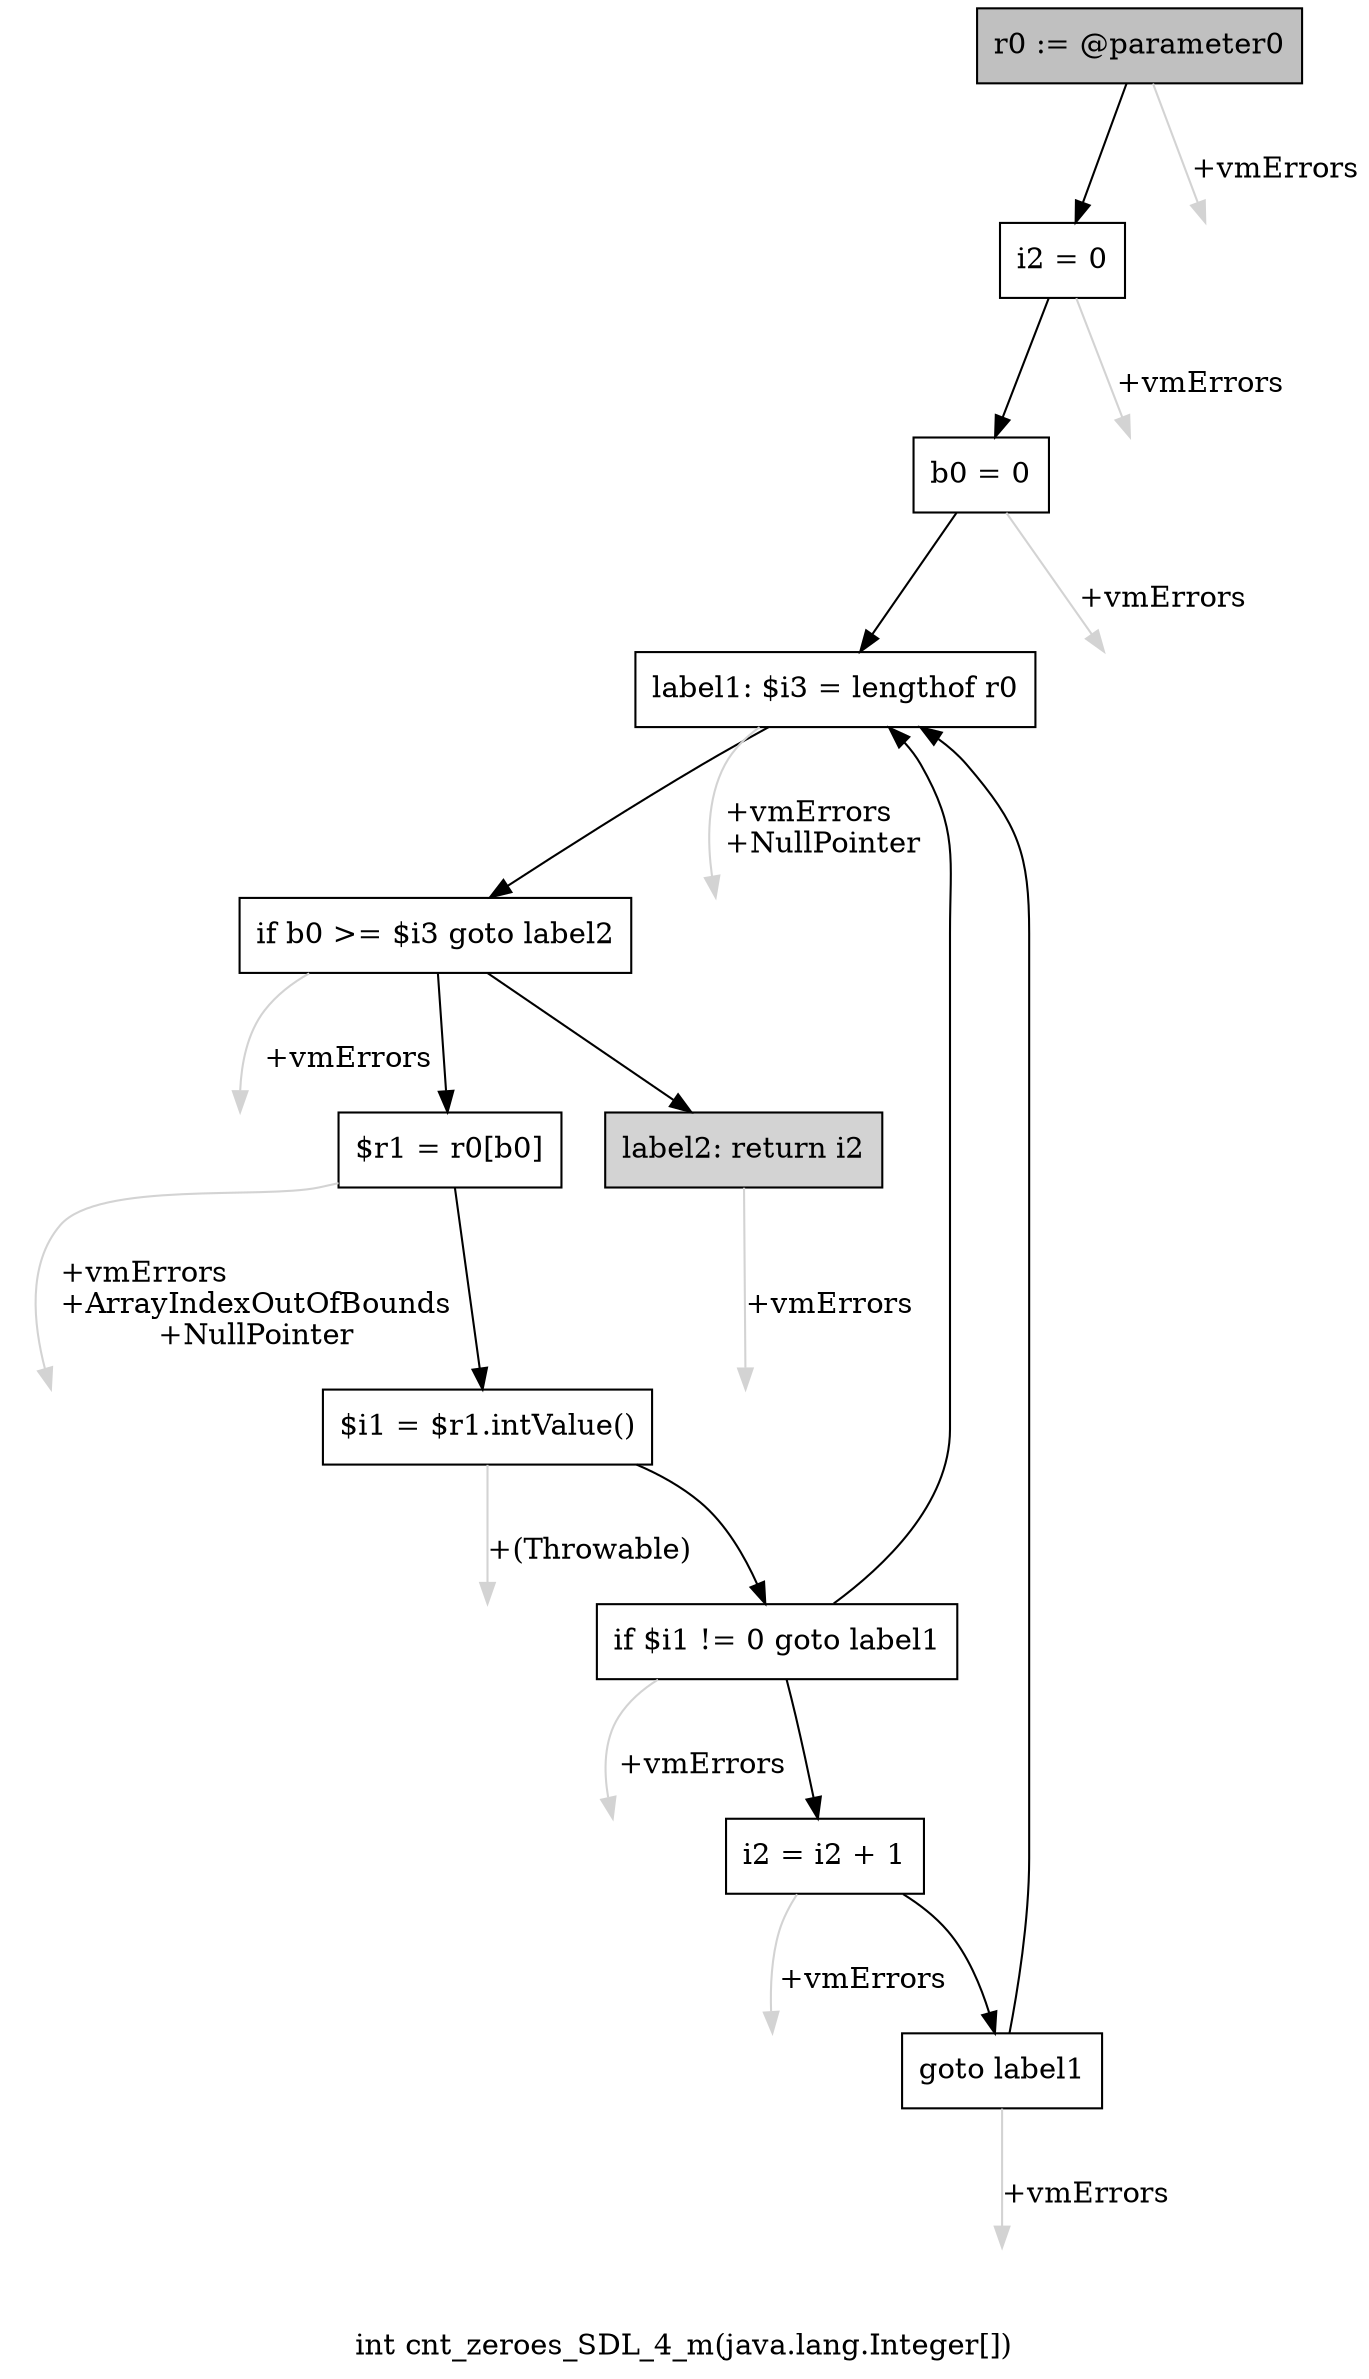 digraph "int cnt_zeroes_SDL_4_m(java.lang.Integer[])" {
    label="int cnt_zeroes_SDL_4_m(java.lang.Integer[])";
    node [shape=box];
    "0" [style=filled,fillcolor=gray,label="r0 := @parameter0",];
    "1" [label="i2 = 0",];
    "0"->"1" [color=black,];
    "11" [style=invis,label="Esc",];
    "0"->"11" [color=lightgray,label="\l+vmErrors",];
    "2" [label="b0 = 0",];
    "1"->"2" [color=black,];
    "12" [style=invis,label="Esc",];
    "1"->"12" [color=lightgray,label="\l+vmErrors",];
    "3" [label="label1: $i3 = lengthof r0",];
    "2"->"3" [color=black,];
    "13" [style=invis,label="Esc",];
    "2"->"13" [color=lightgray,label="\l+vmErrors",];
    "4" [label="if b0 >= $i3 goto label2",];
    "3"->"4" [color=black,];
    "14" [style=invis,label="Esc",];
    "3"->"14" [color=lightgray,label="\l+vmErrors\l+NullPointer",];
    "5" [label="$r1 = r0[b0]",];
    "4"->"5" [color=black,];
    "10" [style=filled,fillcolor=lightgray,label="label2: return i2",];
    "4"->"10" [color=black,];
    "15" [style=invis,label="Esc",];
    "4"->"15" [color=lightgray,label="\l+vmErrors",];
    "6" [label="$i1 = $r1.intValue()",];
    "5"->"6" [color=black,];
    "16" [style=invis,label="Esc",];
    "5"->"16" [color=lightgray,label="\l+vmErrors\l+ArrayIndexOutOfBounds\l+NullPointer",];
    "7" [label="if $i1 != 0 goto label1",];
    "6"->"7" [color=black,];
    "17" [style=invis,label="Esc",];
    "6"->"17" [color=lightgray,label="\l+(Throwable)",];
    "7"->"3" [color=black,];
    "8" [label="i2 = i2 + 1",];
    "7"->"8" [color=black,];
    "18" [style=invis,label="Esc",];
    "7"->"18" [color=lightgray,label="\l+vmErrors",];
    "9" [label="goto label1",];
    "8"->"9" [color=black,];
    "19" [style=invis,label="Esc",];
    "8"->"19" [color=lightgray,label="\l+vmErrors",];
    "9"->"3" [color=black,];
    "20" [style=invis,label="Esc",];
    "9"->"20" [color=lightgray,label="\l+vmErrors",];
    "21" [style=invis,label="Esc",];
    "10"->"21" [color=lightgray,label="\l+vmErrors",];
}
